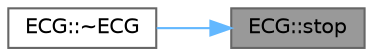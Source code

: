 digraph "ECG::stop"
{
 // LATEX_PDF_SIZE
  bgcolor="transparent";
  edge [fontname=Helvetica,fontsize=10,labelfontname=Helvetica,labelfontsize=10];
  node [fontname=Helvetica,fontsize=10,shape=box,height=0.2,width=0.4];
  rankdir="RL";
  Node1 [id="Node000001",label="ECG::stop",height=0.2,width=0.4,color="gray40", fillcolor="grey60", style="filled", fontcolor="black",tooltip="Stops the ECG sensor."];
  Node1 -> Node2 [id="edge2_Node000001_Node000002",dir="back",color="steelblue1",style="solid",tooltip=" "];
  Node2 [id="Node000002",label="ECG::~ECG",height=0.2,width=0.4,color="grey40", fillcolor="white", style="filled",URL="$classECG.html#a002e45b4fe3cf8710a1e6289f61e78fe",tooltip="Destructor for the ECG sensor."];
}
